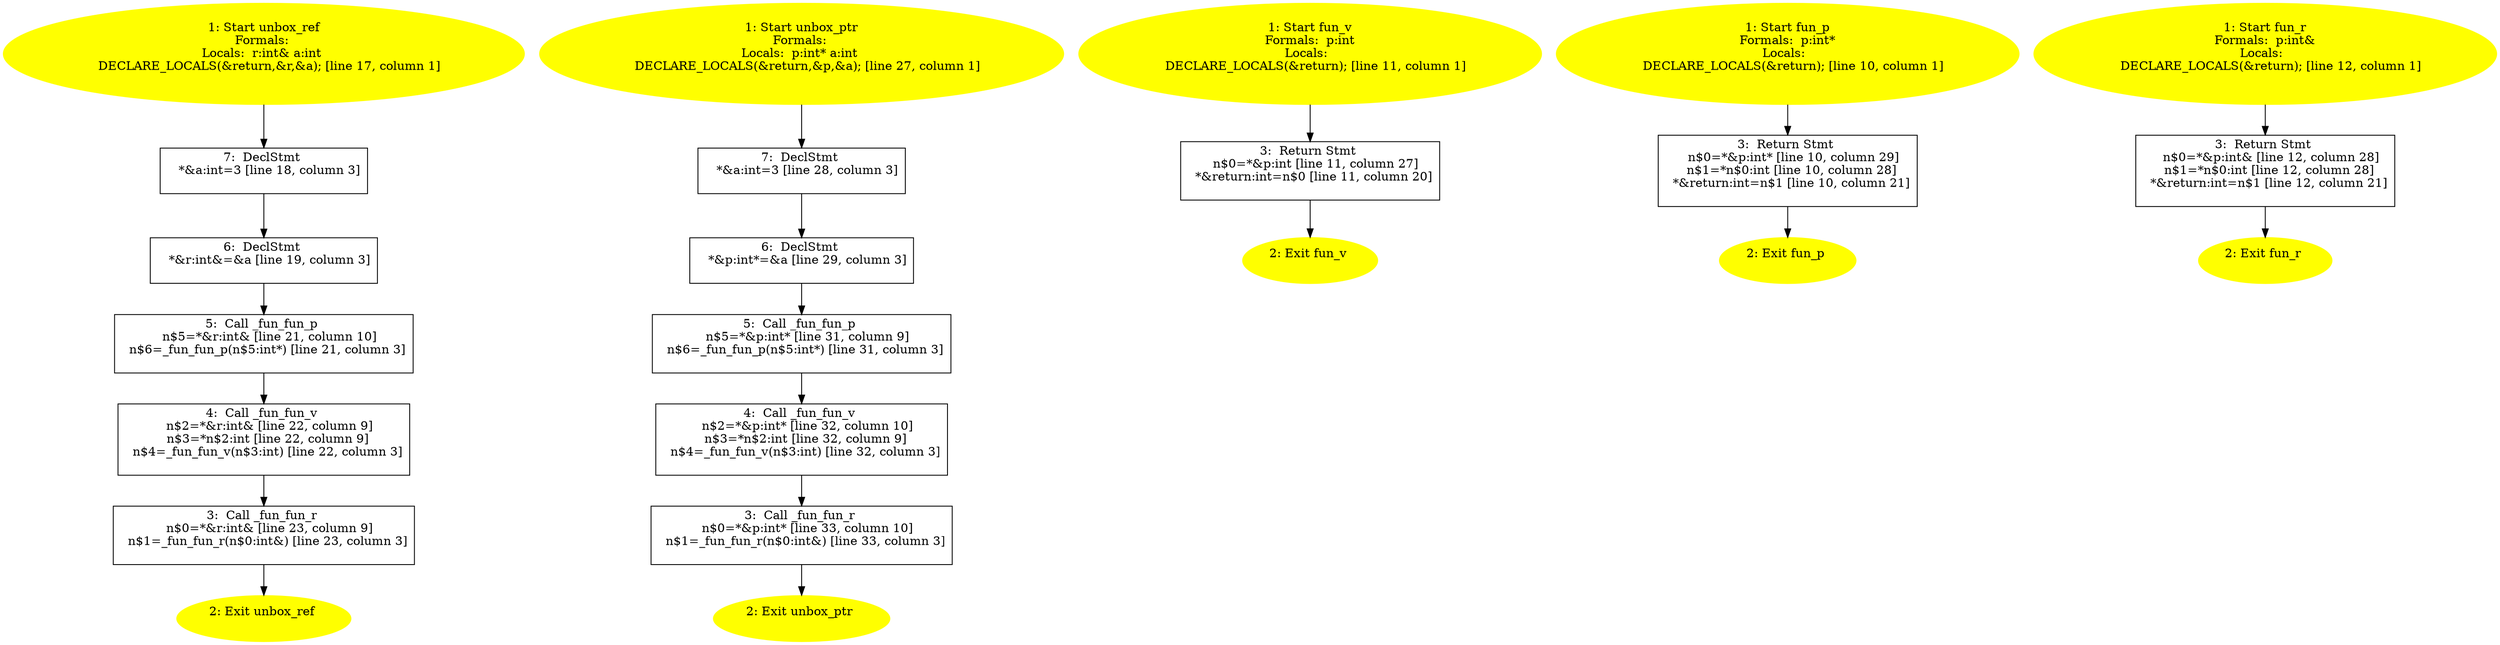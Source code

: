 /* @generated */
digraph iCFG {
"unbox_ref#9977470601320200599.91094dce9e5b43dc4c89abcbc69b2c70_1" [label="1: Start unbox_ref\nFormals: \nLocals:  r:int& a:int \n   DECLARE_LOCALS(&return,&r,&a); [line 17, column 1]\n " color=yellow style=filled]
	

	 "unbox_ref#9977470601320200599.91094dce9e5b43dc4c89abcbc69b2c70_1" -> "unbox_ref#9977470601320200599.91094dce9e5b43dc4c89abcbc69b2c70_7" ;
"unbox_ref#9977470601320200599.91094dce9e5b43dc4c89abcbc69b2c70_2" [label="2: Exit unbox_ref \n  " color=yellow style=filled]
	

"unbox_ref#9977470601320200599.91094dce9e5b43dc4c89abcbc69b2c70_3" [label="3:  Call _fun_fun_r \n   n$0=*&r:int& [line 23, column 9]\n  n$1=_fun_fun_r(n$0:int&) [line 23, column 3]\n " shape="box"]
	

	 "unbox_ref#9977470601320200599.91094dce9e5b43dc4c89abcbc69b2c70_3" -> "unbox_ref#9977470601320200599.91094dce9e5b43dc4c89abcbc69b2c70_2" ;
"unbox_ref#9977470601320200599.91094dce9e5b43dc4c89abcbc69b2c70_4" [label="4:  Call _fun_fun_v \n   n$2=*&r:int& [line 22, column 9]\n  n$3=*n$2:int [line 22, column 9]\n  n$4=_fun_fun_v(n$3:int) [line 22, column 3]\n " shape="box"]
	

	 "unbox_ref#9977470601320200599.91094dce9e5b43dc4c89abcbc69b2c70_4" -> "unbox_ref#9977470601320200599.91094dce9e5b43dc4c89abcbc69b2c70_3" ;
"unbox_ref#9977470601320200599.91094dce9e5b43dc4c89abcbc69b2c70_5" [label="5:  Call _fun_fun_p \n   n$5=*&r:int& [line 21, column 10]\n  n$6=_fun_fun_p(n$5:int*) [line 21, column 3]\n " shape="box"]
	

	 "unbox_ref#9977470601320200599.91094dce9e5b43dc4c89abcbc69b2c70_5" -> "unbox_ref#9977470601320200599.91094dce9e5b43dc4c89abcbc69b2c70_4" ;
"unbox_ref#9977470601320200599.91094dce9e5b43dc4c89abcbc69b2c70_6" [label="6:  DeclStmt \n   *&r:int&=&a [line 19, column 3]\n " shape="box"]
	

	 "unbox_ref#9977470601320200599.91094dce9e5b43dc4c89abcbc69b2c70_6" -> "unbox_ref#9977470601320200599.91094dce9e5b43dc4c89abcbc69b2c70_5" ;
"unbox_ref#9977470601320200599.91094dce9e5b43dc4c89abcbc69b2c70_7" [label="7:  DeclStmt \n   *&a:int=3 [line 18, column 3]\n " shape="box"]
	

	 "unbox_ref#9977470601320200599.91094dce9e5b43dc4c89abcbc69b2c70_7" -> "unbox_ref#9977470601320200599.91094dce9e5b43dc4c89abcbc69b2c70_6" ;
"unbox_ptr#3550280956167916174.75d50cc2e2dfffd1cc23613b01fc878b_1" [label="1: Start unbox_ptr\nFormals: \nLocals:  p:int* a:int \n   DECLARE_LOCALS(&return,&p,&a); [line 27, column 1]\n " color=yellow style=filled]
	

	 "unbox_ptr#3550280956167916174.75d50cc2e2dfffd1cc23613b01fc878b_1" -> "unbox_ptr#3550280956167916174.75d50cc2e2dfffd1cc23613b01fc878b_7" ;
"unbox_ptr#3550280956167916174.75d50cc2e2dfffd1cc23613b01fc878b_2" [label="2: Exit unbox_ptr \n  " color=yellow style=filled]
	

"unbox_ptr#3550280956167916174.75d50cc2e2dfffd1cc23613b01fc878b_3" [label="3:  Call _fun_fun_r \n   n$0=*&p:int* [line 33, column 10]\n  n$1=_fun_fun_r(n$0:int&) [line 33, column 3]\n " shape="box"]
	

	 "unbox_ptr#3550280956167916174.75d50cc2e2dfffd1cc23613b01fc878b_3" -> "unbox_ptr#3550280956167916174.75d50cc2e2dfffd1cc23613b01fc878b_2" ;
"unbox_ptr#3550280956167916174.75d50cc2e2dfffd1cc23613b01fc878b_4" [label="4:  Call _fun_fun_v \n   n$2=*&p:int* [line 32, column 10]\n  n$3=*n$2:int [line 32, column 9]\n  n$4=_fun_fun_v(n$3:int) [line 32, column 3]\n " shape="box"]
	

	 "unbox_ptr#3550280956167916174.75d50cc2e2dfffd1cc23613b01fc878b_4" -> "unbox_ptr#3550280956167916174.75d50cc2e2dfffd1cc23613b01fc878b_3" ;
"unbox_ptr#3550280956167916174.75d50cc2e2dfffd1cc23613b01fc878b_5" [label="5:  Call _fun_fun_p \n   n$5=*&p:int* [line 31, column 9]\n  n$6=_fun_fun_p(n$5:int*) [line 31, column 3]\n " shape="box"]
	

	 "unbox_ptr#3550280956167916174.75d50cc2e2dfffd1cc23613b01fc878b_5" -> "unbox_ptr#3550280956167916174.75d50cc2e2dfffd1cc23613b01fc878b_4" ;
"unbox_ptr#3550280956167916174.75d50cc2e2dfffd1cc23613b01fc878b_6" [label="6:  DeclStmt \n   *&p:int*=&a [line 29, column 3]\n " shape="box"]
	

	 "unbox_ptr#3550280956167916174.75d50cc2e2dfffd1cc23613b01fc878b_6" -> "unbox_ptr#3550280956167916174.75d50cc2e2dfffd1cc23613b01fc878b_5" ;
"unbox_ptr#3550280956167916174.75d50cc2e2dfffd1cc23613b01fc878b_7" [label="7:  DeclStmt \n   *&a:int=3 [line 28, column 3]\n " shape="box"]
	

	 "unbox_ptr#3550280956167916174.75d50cc2e2dfffd1cc23613b01fc878b_7" -> "unbox_ptr#3550280956167916174.75d50cc2e2dfffd1cc23613b01fc878b_6" ;
"fun_v#125358748374922080.2b082c989a86eb6a918b15eb596c685a_1" [label="1: Start fun_v\nFormals:  p:int\nLocals:  \n   DECLARE_LOCALS(&return); [line 11, column 1]\n " color=yellow style=filled]
	

	 "fun_v#125358748374922080.2b082c989a86eb6a918b15eb596c685a_1" -> "fun_v#125358748374922080.2b082c989a86eb6a918b15eb596c685a_3" ;
"fun_v#125358748374922080.2b082c989a86eb6a918b15eb596c685a_2" [label="2: Exit fun_v \n  " color=yellow style=filled]
	

"fun_v#125358748374922080.2b082c989a86eb6a918b15eb596c685a_3" [label="3:  Return Stmt \n   n$0=*&p:int [line 11, column 27]\n  *&return:int=n$0 [line 11, column 20]\n " shape="box"]
	

	 "fun_v#125358748374922080.2b082c989a86eb6a918b15eb596c685a_3" -> "fun_v#125358748374922080.2b082c989a86eb6a918b15eb596c685a_2" ;
"fun_p#7468829763884786220.ff1d58f26970dcc8ee3c2a153c5a5b85_1" [label="1: Start fun_p\nFormals:  p:int*\nLocals:  \n   DECLARE_LOCALS(&return); [line 10, column 1]\n " color=yellow style=filled]
	

	 "fun_p#7468829763884786220.ff1d58f26970dcc8ee3c2a153c5a5b85_1" -> "fun_p#7468829763884786220.ff1d58f26970dcc8ee3c2a153c5a5b85_3" ;
"fun_p#7468829763884786220.ff1d58f26970dcc8ee3c2a153c5a5b85_2" [label="2: Exit fun_p \n  " color=yellow style=filled]
	

"fun_p#7468829763884786220.ff1d58f26970dcc8ee3c2a153c5a5b85_3" [label="3:  Return Stmt \n   n$0=*&p:int* [line 10, column 29]\n  n$1=*n$0:int [line 10, column 28]\n  *&return:int=n$1 [line 10, column 21]\n " shape="box"]
	

	 "fun_p#7468829763884786220.ff1d58f26970dcc8ee3c2a153c5a5b85_3" -> "fun_p#7468829763884786220.ff1d58f26970dcc8ee3c2a153c5a5b85_2" ;
"fun_r#8688550998084520100.a539308a01e8443f65be5d44c29a73f6_1" [label="1: Start fun_r\nFormals:  p:int&\nLocals:  \n   DECLARE_LOCALS(&return); [line 12, column 1]\n " color=yellow style=filled]
	

	 "fun_r#8688550998084520100.a539308a01e8443f65be5d44c29a73f6_1" -> "fun_r#8688550998084520100.a539308a01e8443f65be5d44c29a73f6_3" ;
"fun_r#8688550998084520100.a539308a01e8443f65be5d44c29a73f6_2" [label="2: Exit fun_r \n  " color=yellow style=filled]
	

"fun_r#8688550998084520100.a539308a01e8443f65be5d44c29a73f6_3" [label="3:  Return Stmt \n   n$0=*&p:int& [line 12, column 28]\n  n$1=*n$0:int [line 12, column 28]\n  *&return:int=n$1 [line 12, column 21]\n " shape="box"]
	

	 "fun_r#8688550998084520100.a539308a01e8443f65be5d44c29a73f6_3" -> "fun_r#8688550998084520100.a539308a01e8443f65be5d44c29a73f6_2" ;
}
